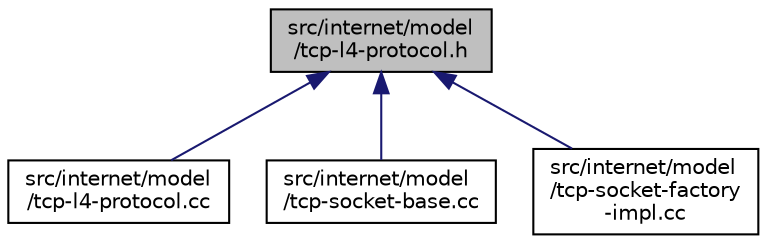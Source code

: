 digraph "src/internet/model/tcp-l4-protocol.h"
{
 // LATEX_PDF_SIZE
  edge [fontname="Helvetica",fontsize="10",labelfontname="Helvetica",labelfontsize="10"];
  node [fontname="Helvetica",fontsize="10",shape=record];
  Node1 [label="src/internet/model\l/tcp-l4-protocol.h",height=0.2,width=0.4,color="black", fillcolor="grey75", style="filled", fontcolor="black",tooltip=" "];
  Node1 -> Node2 [dir="back",color="midnightblue",fontsize="10",style="solid",fontname="Helvetica"];
  Node2 [label="src/internet/model\l/tcp-l4-protocol.cc",height=0.2,width=0.4,color="black", fillcolor="white", style="filled",URL="$tcp-l4-protocol_8cc.html",tooltip=" "];
  Node1 -> Node3 [dir="back",color="midnightblue",fontsize="10",style="solid",fontname="Helvetica"];
  Node3 [label="src/internet/model\l/tcp-socket-base.cc",height=0.2,width=0.4,color="black", fillcolor="white", style="filled",URL="$tcp-socket-base_8cc.html",tooltip=" "];
  Node1 -> Node4 [dir="back",color="midnightblue",fontsize="10",style="solid",fontname="Helvetica"];
  Node4 [label="src/internet/model\l/tcp-socket-factory\l-impl.cc",height=0.2,width=0.4,color="black", fillcolor="white", style="filled",URL="$tcp-socket-factory-impl_8cc.html",tooltip=" "];
}
